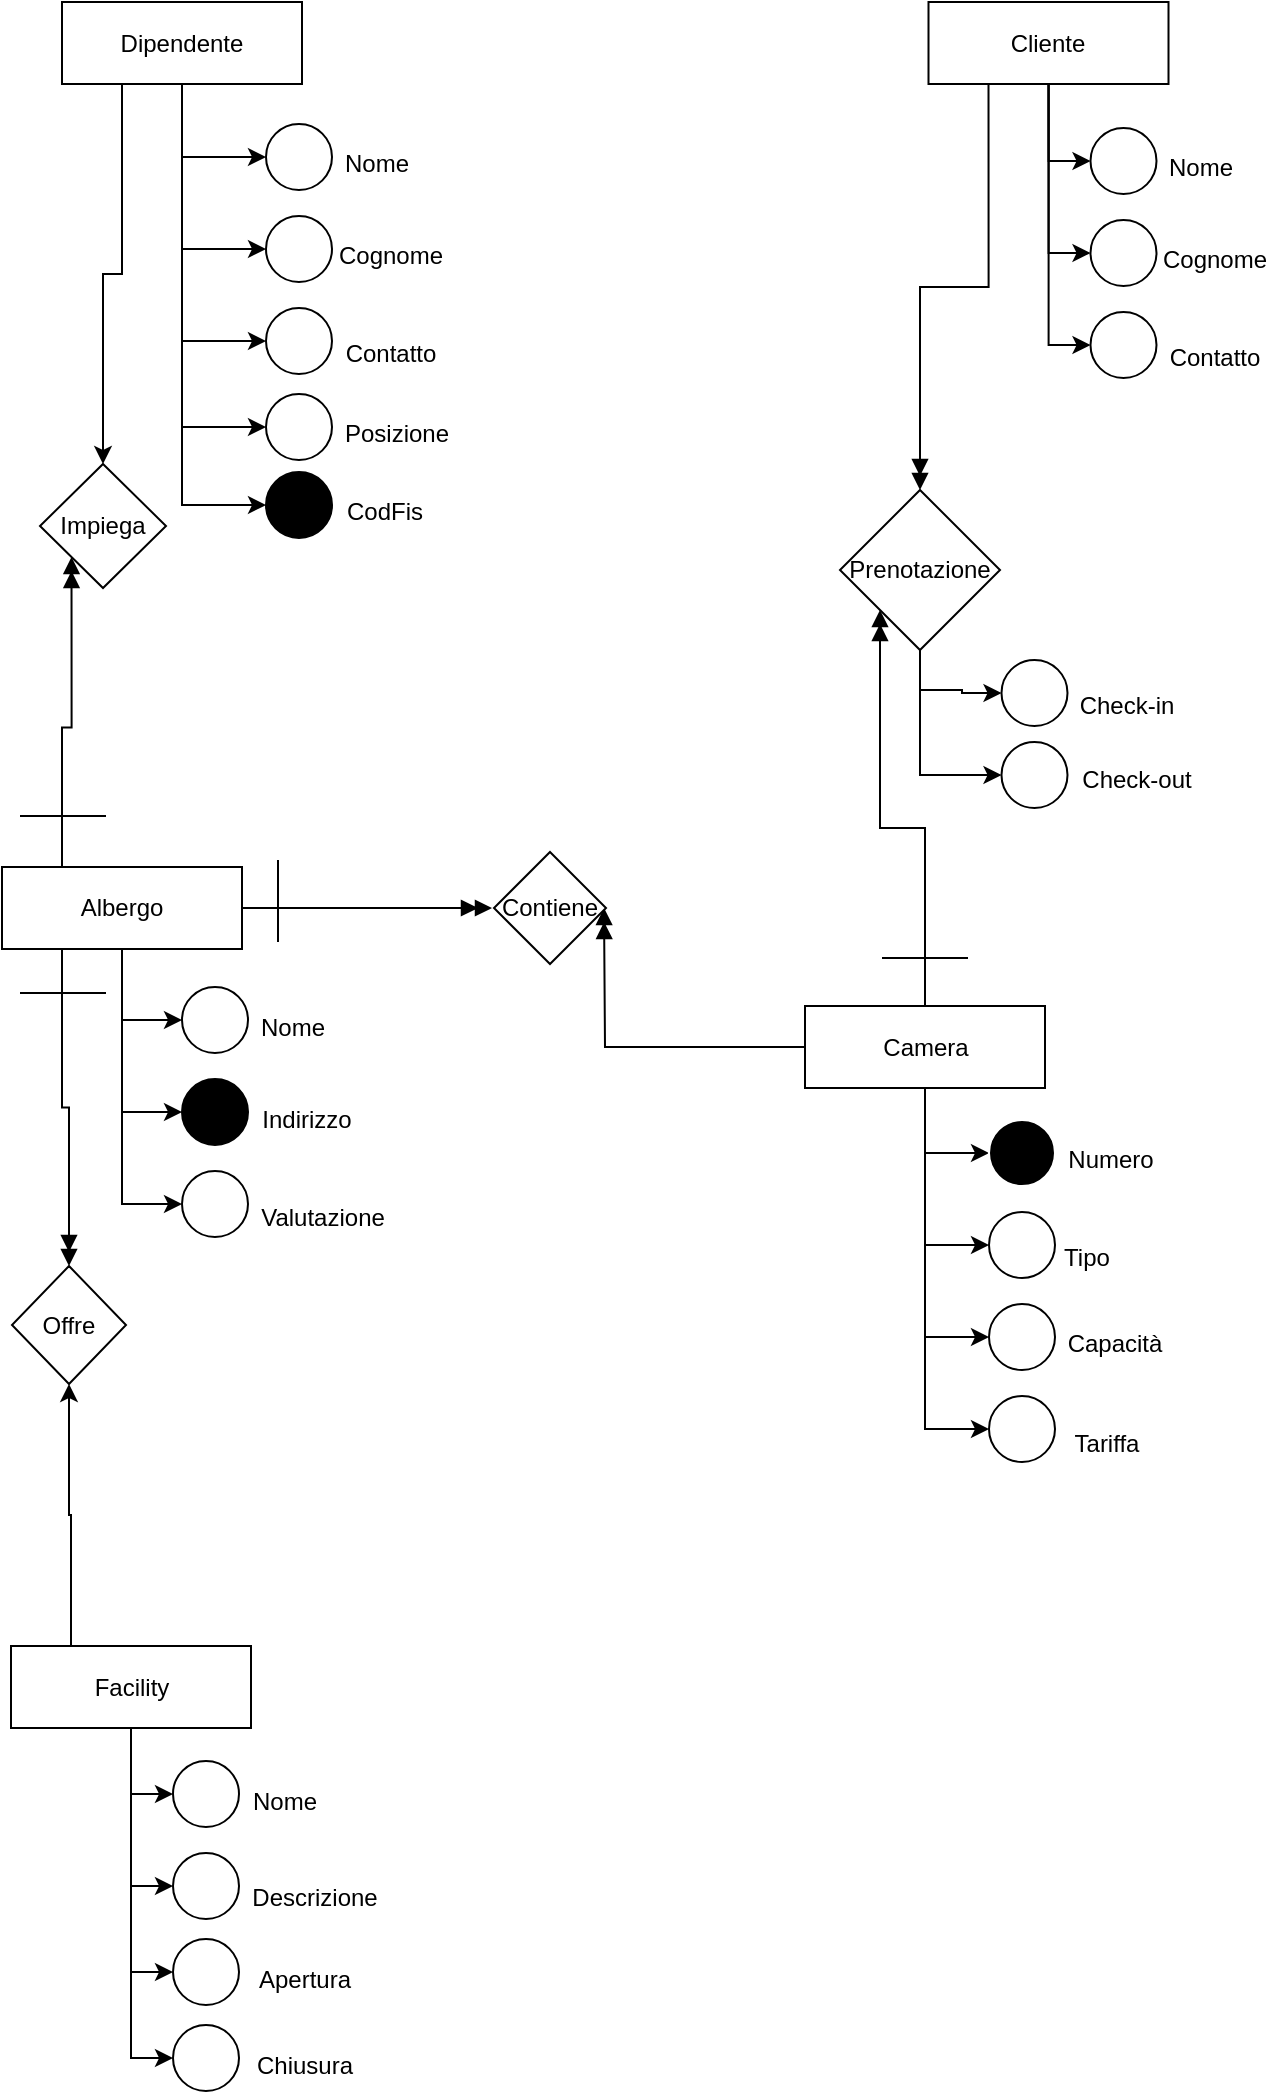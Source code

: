 <mxfile version="24.0.4" type="device">
  <diagram name="Pagina-1" id="AiaeRQb6brpJJkrm8Bjg">
    <mxGraphModel dx="800" dy="484" grid="0" gridSize="10" guides="1" tooltips="1" connect="1" arrows="1" fold="1" page="1" pageScale="1" pageWidth="827" pageHeight="1169" math="0" shadow="0">
      <root>
        <mxCell id="0" />
        <mxCell id="1" parent="0" />
        <mxCell id="IVOFBcUzNCDM0Q9P0qSt-15" style="edgeStyle=orthogonalEdgeStyle;rounded=0;orthogonalLoop=1;jettySize=auto;html=1;exitX=0.5;exitY=1;exitDx=0;exitDy=0;entryX=0;entryY=0.5;entryDx=0;entryDy=0;" edge="1" parent="1" source="IVOFBcUzNCDM0Q9P0qSt-1" target="IVOFBcUzNCDM0Q9P0qSt-9">
          <mxGeometry relative="1" as="geometry" />
        </mxCell>
        <mxCell id="IVOFBcUzNCDM0Q9P0qSt-16" style="edgeStyle=orthogonalEdgeStyle;rounded=0;orthogonalLoop=1;jettySize=auto;html=1;exitX=0.5;exitY=1;exitDx=0;exitDy=0;entryX=0;entryY=0.5;entryDx=0;entryDy=0;" edge="1" parent="1" source="IVOFBcUzNCDM0Q9P0qSt-1" target="IVOFBcUzNCDM0Q9P0qSt-11">
          <mxGeometry relative="1" as="geometry" />
        </mxCell>
        <mxCell id="IVOFBcUzNCDM0Q9P0qSt-17" style="edgeStyle=orthogonalEdgeStyle;rounded=0;orthogonalLoop=1;jettySize=auto;html=1;exitX=0.5;exitY=1;exitDx=0;exitDy=0;entryX=0;entryY=0.5;entryDx=0;entryDy=0;" edge="1" parent="1" source="IVOFBcUzNCDM0Q9P0qSt-1" target="IVOFBcUzNCDM0Q9P0qSt-13">
          <mxGeometry relative="1" as="geometry" />
        </mxCell>
        <mxCell id="IVOFBcUzNCDM0Q9P0qSt-81" style="edgeStyle=orthogonalEdgeStyle;rounded=0;orthogonalLoop=1;jettySize=auto;html=1;exitX=1;exitY=0.5;exitDx=0;exitDy=0;entryX=0;entryY=0.5;entryDx=0;entryDy=0;endArrow=doubleBlock;endFill=1;" edge="1" parent="1" source="IVOFBcUzNCDM0Q9P0qSt-1">
          <mxGeometry relative="1" as="geometry">
            <mxPoint x="343" y="522" as="targetPoint" />
          </mxGeometry>
        </mxCell>
        <mxCell id="IVOFBcUzNCDM0Q9P0qSt-90" style="edgeStyle=orthogonalEdgeStyle;rounded=0;orthogonalLoop=1;jettySize=auto;html=1;exitX=0.25;exitY=1;exitDx=0;exitDy=0;entryX=0.5;entryY=0;entryDx=0;entryDy=0;endArrow=doubleBlock;endFill=1;" edge="1" parent="1" source="IVOFBcUzNCDM0Q9P0qSt-1" target="IVOFBcUzNCDM0Q9P0qSt-89">
          <mxGeometry relative="1" as="geometry" />
        </mxCell>
        <mxCell id="IVOFBcUzNCDM0Q9P0qSt-94" style="edgeStyle=orthogonalEdgeStyle;rounded=0;orthogonalLoop=1;jettySize=auto;html=1;exitX=0.25;exitY=0;exitDx=0;exitDy=0;entryX=0;entryY=1;entryDx=0;entryDy=0;endArrow=doubleBlock;endFill=1;" edge="1" parent="1" source="IVOFBcUzNCDM0Q9P0qSt-1" target="IVOFBcUzNCDM0Q9P0qSt-93">
          <mxGeometry relative="1" as="geometry" />
        </mxCell>
        <mxCell id="IVOFBcUzNCDM0Q9P0qSt-1" value="Albergo" style="rounded=0;whiteSpace=wrap;html=1;" vertex="1" parent="1">
          <mxGeometry x="98" y="501.5" width="120" height="41" as="geometry" />
        </mxCell>
        <mxCell id="IVOFBcUzNCDM0Q9P0qSt-26" style="edgeStyle=orthogonalEdgeStyle;rounded=0;orthogonalLoop=1;jettySize=auto;html=1;exitX=0.5;exitY=1;exitDx=0;exitDy=0;entryX=0;entryY=0.5;entryDx=0;entryDy=0;" edge="1" parent="1" source="IVOFBcUzNCDM0Q9P0qSt-3" target="IVOFBcUzNCDM0Q9P0qSt-18">
          <mxGeometry relative="1" as="geometry" />
        </mxCell>
        <mxCell id="IVOFBcUzNCDM0Q9P0qSt-27" style="edgeStyle=orthogonalEdgeStyle;rounded=0;orthogonalLoop=1;jettySize=auto;html=1;entryX=0;entryY=0.5;entryDx=0;entryDy=0;" edge="1" parent="1" source="IVOFBcUzNCDM0Q9P0qSt-3" target="IVOFBcUzNCDM0Q9P0qSt-20">
          <mxGeometry relative="1" as="geometry" />
        </mxCell>
        <mxCell id="IVOFBcUzNCDM0Q9P0qSt-28" style="edgeStyle=orthogonalEdgeStyle;rounded=0;orthogonalLoop=1;jettySize=auto;html=1;entryX=0;entryY=0.5;entryDx=0;entryDy=0;" edge="1" parent="1" source="IVOFBcUzNCDM0Q9P0qSt-3" target="IVOFBcUzNCDM0Q9P0qSt-22">
          <mxGeometry relative="1" as="geometry" />
        </mxCell>
        <mxCell id="IVOFBcUzNCDM0Q9P0qSt-30" style="edgeStyle=orthogonalEdgeStyle;rounded=0;orthogonalLoop=1;jettySize=auto;html=1;entryX=0;entryY=0.5;entryDx=0;entryDy=0;" edge="1" parent="1" source="IVOFBcUzNCDM0Q9P0qSt-3" target="IVOFBcUzNCDM0Q9P0qSt-24">
          <mxGeometry relative="1" as="geometry" />
        </mxCell>
        <mxCell id="IVOFBcUzNCDM0Q9P0qSt-82" style="edgeStyle=orthogonalEdgeStyle;rounded=0;orthogonalLoop=1;jettySize=auto;html=1;exitX=0;exitY=0.5;exitDx=0;exitDy=0;entryX=1;entryY=0.5;entryDx=0;entryDy=0;endArrow=doubleBlock;endFill=1;" edge="1" parent="1" source="IVOFBcUzNCDM0Q9P0qSt-3">
          <mxGeometry relative="1" as="geometry">
            <mxPoint x="399" y="522" as="targetPoint" />
          </mxGeometry>
        </mxCell>
        <mxCell id="IVOFBcUzNCDM0Q9P0qSt-3" value="Camera" style="rounded=0;whiteSpace=wrap;html=1;" vertex="1" parent="1">
          <mxGeometry x="499.5" y="571" width="120" height="41" as="geometry" />
        </mxCell>
        <mxCell id="IVOFBcUzNCDM0Q9P0qSt-42" style="edgeStyle=orthogonalEdgeStyle;rounded=0;orthogonalLoop=1;jettySize=auto;html=1;exitX=0.5;exitY=1;exitDx=0;exitDy=0;entryX=0;entryY=0.5;entryDx=0;entryDy=0;" edge="1" parent="1" source="IVOFBcUzNCDM0Q9P0qSt-4" target="IVOFBcUzNCDM0Q9P0qSt-32">
          <mxGeometry relative="1" as="geometry" />
        </mxCell>
        <mxCell id="IVOFBcUzNCDM0Q9P0qSt-43" style="edgeStyle=orthogonalEdgeStyle;rounded=0;orthogonalLoop=1;jettySize=auto;html=1;entryX=0;entryY=0.5;entryDx=0;entryDy=0;" edge="1" parent="1" source="IVOFBcUzNCDM0Q9P0qSt-4" target="IVOFBcUzNCDM0Q9P0qSt-34">
          <mxGeometry relative="1" as="geometry" />
        </mxCell>
        <mxCell id="IVOFBcUzNCDM0Q9P0qSt-44" style="edgeStyle=orthogonalEdgeStyle;rounded=0;orthogonalLoop=1;jettySize=auto;html=1;entryX=0;entryY=0.5;entryDx=0;entryDy=0;" edge="1" parent="1" source="IVOFBcUzNCDM0Q9P0qSt-4" target="IVOFBcUzNCDM0Q9P0qSt-36">
          <mxGeometry relative="1" as="geometry" />
        </mxCell>
        <mxCell id="IVOFBcUzNCDM0Q9P0qSt-85" style="edgeStyle=orthogonalEdgeStyle;rounded=0;orthogonalLoop=1;jettySize=auto;html=1;exitX=0.25;exitY=1;exitDx=0;exitDy=0;entryX=0.5;entryY=0;entryDx=0;entryDy=0;endArrow=doubleBlock;endFill=1;" edge="1" parent="1" source="IVOFBcUzNCDM0Q9P0qSt-4" target="IVOFBcUzNCDM0Q9P0qSt-61">
          <mxGeometry relative="1" as="geometry" />
        </mxCell>
        <mxCell id="IVOFBcUzNCDM0Q9P0qSt-4" value="Cliente" style="rounded=0;whiteSpace=wrap;html=1;" vertex="1" parent="1">
          <mxGeometry x="561.25" y="69" width="120" height="41" as="geometry" />
        </mxCell>
        <mxCell id="IVOFBcUzNCDM0Q9P0qSt-57" style="edgeStyle=orthogonalEdgeStyle;rounded=0;orthogonalLoop=1;jettySize=auto;html=1;entryX=0;entryY=0.5;entryDx=0;entryDy=0;" edge="1" parent="1" source="IVOFBcUzNCDM0Q9P0qSt-7" target="IVOFBcUzNCDM0Q9P0qSt-47">
          <mxGeometry relative="1" as="geometry" />
        </mxCell>
        <mxCell id="IVOFBcUzNCDM0Q9P0qSt-58" style="edgeStyle=orthogonalEdgeStyle;rounded=0;orthogonalLoop=1;jettySize=auto;html=1;entryX=0;entryY=0.5;entryDx=0;entryDy=0;" edge="1" parent="1" source="IVOFBcUzNCDM0Q9P0qSt-7" target="IVOFBcUzNCDM0Q9P0qSt-49">
          <mxGeometry relative="1" as="geometry" />
        </mxCell>
        <mxCell id="IVOFBcUzNCDM0Q9P0qSt-59" style="edgeStyle=orthogonalEdgeStyle;rounded=0;orthogonalLoop=1;jettySize=auto;html=1;entryX=0;entryY=0.5;entryDx=0;entryDy=0;" edge="1" parent="1" source="IVOFBcUzNCDM0Q9P0qSt-7" target="IVOFBcUzNCDM0Q9P0qSt-51">
          <mxGeometry relative="1" as="geometry" />
        </mxCell>
        <mxCell id="IVOFBcUzNCDM0Q9P0qSt-60" style="edgeStyle=orthogonalEdgeStyle;rounded=0;orthogonalLoop=1;jettySize=auto;html=1;entryX=0;entryY=0.5;entryDx=0;entryDy=0;" edge="1" parent="1" source="IVOFBcUzNCDM0Q9P0qSt-7" target="IVOFBcUzNCDM0Q9P0qSt-53">
          <mxGeometry relative="1" as="geometry" />
        </mxCell>
        <mxCell id="IVOFBcUzNCDM0Q9P0qSt-95" style="edgeStyle=orthogonalEdgeStyle;rounded=0;orthogonalLoop=1;jettySize=auto;html=1;exitX=0.25;exitY=1;exitDx=0;exitDy=0;entryX=0.5;entryY=0;entryDx=0;entryDy=0;" edge="1" parent="1" source="IVOFBcUzNCDM0Q9P0qSt-7" target="IVOFBcUzNCDM0Q9P0qSt-93">
          <mxGeometry relative="1" as="geometry" />
        </mxCell>
        <mxCell id="IVOFBcUzNCDM0Q9P0qSt-102" style="edgeStyle=orthogonalEdgeStyle;rounded=0;orthogonalLoop=1;jettySize=auto;html=1;entryX=0;entryY=0.5;entryDx=0;entryDy=0;" edge="1" parent="1" source="IVOFBcUzNCDM0Q9P0qSt-7" target="IVOFBcUzNCDM0Q9P0qSt-100">
          <mxGeometry relative="1" as="geometry" />
        </mxCell>
        <mxCell id="IVOFBcUzNCDM0Q9P0qSt-7" value="Dipendente" style="rounded=0;whiteSpace=wrap;html=1;" vertex="1" parent="1">
          <mxGeometry x="128" y="69" width="120" height="41" as="geometry" />
        </mxCell>
        <mxCell id="IVOFBcUzNCDM0Q9P0qSt-76" style="edgeStyle=orthogonalEdgeStyle;rounded=0;orthogonalLoop=1;jettySize=auto;html=1;entryX=0;entryY=0.5;entryDx=0;entryDy=0;" edge="1" parent="1" source="IVOFBcUzNCDM0Q9P0qSt-8" target="IVOFBcUzNCDM0Q9P0qSt-68">
          <mxGeometry relative="1" as="geometry" />
        </mxCell>
        <mxCell id="IVOFBcUzNCDM0Q9P0qSt-77" style="edgeStyle=orthogonalEdgeStyle;rounded=0;orthogonalLoop=1;jettySize=auto;html=1;entryX=0;entryY=0.5;entryDx=0;entryDy=0;" edge="1" parent="1" source="IVOFBcUzNCDM0Q9P0qSt-8" target="IVOFBcUzNCDM0Q9P0qSt-70">
          <mxGeometry relative="1" as="geometry" />
        </mxCell>
        <mxCell id="IVOFBcUzNCDM0Q9P0qSt-78" style="edgeStyle=orthogonalEdgeStyle;rounded=0;orthogonalLoop=1;jettySize=auto;html=1;entryX=0;entryY=0.5;entryDx=0;entryDy=0;" edge="1" parent="1" source="IVOFBcUzNCDM0Q9P0qSt-8" target="IVOFBcUzNCDM0Q9P0qSt-72">
          <mxGeometry relative="1" as="geometry" />
        </mxCell>
        <mxCell id="IVOFBcUzNCDM0Q9P0qSt-79" style="edgeStyle=orthogonalEdgeStyle;rounded=0;orthogonalLoop=1;jettySize=auto;html=1;entryX=0;entryY=0.5;entryDx=0;entryDy=0;" edge="1" parent="1" source="IVOFBcUzNCDM0Q9P0qSt-8" target="IVOFBcUzNCDM0Q9P0qSt-74">
          <mxGeometry relative="1" as="geometry" />
        </mxCell>
        <mxCell id="IVOFBcUzNCDM0Q9P0qSt-91" style="edgeStyle=orthogonalEdgeStyle;rounded=0;orthogonalLoop=1;jettySize=auto;html=1;exitX=0.25;exitY=0;exitDx=0;exitDy=0;entryX=0.5;entryY=1;entryDx=0;entryDy=0;" edge="1" parent="1" source="IVOFBcUzNCDM0Q9P0qSt-8" target="IVOFBcUzNCDM0Q9P0qSt-89">
          <mxGeometry relative="1" as="geometry" />
        </mxCell>
        <mxCell id="IVOFBcUzNCDM0Q9P0qSt-8" value="Facility" style="rounded=0;whiteSpace=wrap;html=1;" vertex="1" parent="1">
          <mxGeometry x="102.5" y="891" width="120" height="41" as="geometry" />
        </mxCell>
        <mxCell id="IVOFBcUzNCDM0Q9P0qSt-9" value="" style="ellipse;whiteSpace=wrap;html=1;aspect=fixed;" vertex="1" parent="1">
          <mxGeometry x="188" y="561.5" width="33" height="33" as="geometry" />
        </mxCell>
        <mxCell id="IVOFBcUzNCDM0Q9P0qSt-10" value="Nome" style="text;html=1;align=center;verticalAlign=middle;resizable=0;points=[];autosize=1;strokeColor=none;fillColor=none;" vertex="1" parent="1">
          <mxGeometry x="218" y="568.5" width="50" height="26" as="geometry" />
        </mxCell>
        <mxCell id="IVOFBcUzNCDM0Q9P0qSt-11" value="" style="ellipse;whiteSpace=wrap;html=1;aspect=fixed;fillColor=#000000;" vertex="1" parent="1">
          <mxGeometry x="188" y="607.5" width="33" height="33" as="geometry" />
        </mxCell>
        <mxCell id="IVOFBcUzNCDM0Q9P0qSt-12" value="Indirizzo" style="text;html=1;align=center;verticalAlign=middle;resizable=0;points=[];autosize=1;strokeColor=none;fillColor=none;" vertex="1" parent="1">
          <mxGeometry x="218" y="614.5" width="63" height="26" as="geometry" />
        </mxCell>
        <mxCell id="IVOFBcUzNCDM0Q9P0qSt-13" value="" style="ellipse;whiteSpace=wrap;html=1;aspect=fixed;" vertex="1" parent="1">
          <mxGeometry x="188" y="653.5" width="33" height="33" as="geometry" />
        </mxCell>
        <mxCell id="IVOFBcUzNCDM0Q9P0qSt-14" value="Valutazione" style="text;html=1;align=center;verticalAlign=middle;resizable=0;points=[];autosize=1;strokeColor=none;fillColor=none;" vertex="1" parent="1">
          <mxGeometry x="218" y="663.5" width="80" height="26" as="geometry" />
        </mxCell>
        <mxCell id="IVOFBcUzNCDM0Q9P0qSt-18" value="" style="ellipse;whiteSpace=wrap;html=1;aspect=fixed;fillColor=#000000;strokeColor=#FFFFFF;" vertex="1" parent="1">
          <mxGeometry x="591.5" y="628" width="33" height="33" as="geometry" />
        </mxCell>
        <mxCell id="IVOFBcUzNCDM0Q9P0qSt-19" value="Numero" style="text;html=1;align=center;verticalAlign=middle;resizable=0;points=[];autosize=1;strokeColor=none;fillColor=none;" vertex="1" parent="1">
          <mxGeometry x="621.5" y="635" width="61" height="26" as="geometry" />
        </mxCell>
        <mxCell id="IVOFBcUzNCDM0Q9P0qSt-20" value="" style="ellipse;whiteSpace=wrap;html=1;aspect=fixed;" vertex="1" parent="1">
          <mxGeometry x="591.5" y="674" width="33" height="33" as="geometry" />
        </mxCell>
        <mxCell id="IVOFBcUzNCDM0Q9P0qSt-21" value="Tipo" style="text;html=1;align=center;verticalAlign=middle;resizable=0;points=[];autosize=1;strokeColor=none;fillColor=none;" vertex="1" parent="1">
          <mxGeometry x="619.5" y="684" width="41" height="26" as="geometry" />
        </mxCell>
        <mxCell id="IVOFBcUzNCDM0Q9P0qSt-22" value="" style="ellipse;whiteSpace=wrap;html=1;aspect=fixed;" vertex="1" parent="1">
          <mxGeometry x="591.5" y="720" width="33" height="33" as="geometry" />
        </mxCell>
        <mxCell id="IVOFBcUzNCDM0Q9P0qSt-23" value="Capacità" style="text;html=1;align=center;verticalAlign=middle;resizable=0;points=[];autosize=1;strokeColor=none;fillColor=none;" vertex="1" parent="1">
          <mxGeometry x="621.5" y="727" width="65" height="26" as="geometry" />
        </mxCell>
        <mxCell id="IVOFBcUzNCDM0Q9P0qSt-24" value="" style="ellipse;whiteSpace=wrap;html=1;aspect=fixed;" vertex="1" parent="1">
          <mxGeometry x="591.5" y="766" width="33" height="33" as="geometry" />
        </mxCell>
        <mxCell id="IVOFBcUzNCDM0Q9P0qSt-25" value="Tariffa" style="text;html=1;align=center;verticalAlign=middle;resizable=0;points=[];autosize=1;strokeColor=none;fillColor=none;" vertex="1" parent="1">
          <mxGeometry x="624.5" y="777" width="50" height="26" as="geometry" />
        </mxCell>
        <mxCell id="IVOFBcUzNCDM0Q9P0qSt-32" value="" style="ellipse;whiteSpace=wrap;html=1;aspect=fixed;" vertex="1" parent="1">
          <mxGeometry x="642.25" y="132" width="33" height="33" as="geometry" />
        </mxCell>
        <mxCell id="IVOFBcUzNCDM0Q9P0qSt-33" value="Nome" style="text;html=1;align=center;verticalAlign=middle;resizable=0;points=[];autosize=1;strokeColor=none;fillColor=none;" vertex="1" parent="1">
          <mxGeometry x="672.25" y="139" width="50" height="26" as="geometry" />
        </mxCell>
        <mxCell id="IVOFBcUzNCDM0Q9P0qSt-34" value="" style="ellipse;whiteSpace=wrap;html=1;aspect=fixed;" vertex="1" parent="1">
          <mxGeometry x="642.25" y="178" width="33" height="33" as="geometry" />
        </mxCell>
        <mxCell id="IVOFBcUzNCDM0Q9P0qSt-35" value="Cognome" style="text;html=1;align=center;verticalAlign=middle;resizable=0;points=[];autosize=1;strokeColor=none;fillColor=none;" vertex="1" parent="1">
          <mxGeometry x="669.25" y="185" width="70" height="26" as="geometry" />
        </mxCell>
        <mxCell id="IVOFBcUzNCDM0Q9P0qSt-36" value="" style="ellipse;whiteSpace=wrap;html=1;aspect=fixed;" vertex="1" parent="1">
          <mxGeometry x="642.25" y="224" width="33" height="33" as="geometry" />
        </mxCell>
        <mxCell id="IVOFBcUzNCDM0Q9P0qSt-37" value="Contatto" style="text;html=1;align=center;verticalAlign=middle;resizable=0;points=[];autosize=1;strokeColor=none;fillColor=none;" vertex="1" parent="1">
          <mxGeometry x="672.75" y="234" width="63" height="26" as="geometry" />
        </mxCell>
        <mxCell id="IVOFBcUzNCDM0Q9P0qSt-38" value="" style="ellipse;whiteSpace=wrap;html=1;aspect=fixed;" vertex="1" parent="1">
          <mxGeometry x="597.75" y="398" width="33" height="33" as="geometry" />
        </mxCell>
        <mxCell id="IVOFBcUzNCDM0Q9P0qSt-39" value="Check-in" style="text;html=1;align=center;verticalAlign=middle;resizable=0;points=[];autosize=1;strokeColor=none;fillColor=none;" vertex="1" parent="1">
          <mxGeometry x="627.25" y="408" width="65" height="26" as="geometry" />
        </mxCell>
        <mxCell id="IVOFBcUzNCDM0Q9P0qSt-40" value="" style="ellipse;whiteSpace=wrap;html=1;aspect=fixed;" vertex="1" parent="1">
          <mxGeometry x="597.75" y="439" width="33" height="33" as="geometry" />
        </mxCell>
        <mxCell id="IVOFBcUzNCDM0Q9P0qSt-41" value="Check-out" style="text;html=1;align=center;verticalAlign=middle;resizable=0;points=[];autosize=1;strokeColor=none;fillColor=none;" vertex="1" parent="1">
          <mxGeometry x="628.25" y="444.5" width="73" height="26" as="geometry" />
        </mxCell>
        <mxCell id="IVOFBcUzNCDM0Q9P0qSt-47" value="" style="ellipse;whiteSpace=wrap;html=1;aspect=fixed;" vertex="1" parent="1">
          <mxGeometry x="230" y="130" width="33" height="33" as="geometry" />
        </mxCell>
        <mxCell id="IVOFBcUzNCDM0Q9P0qSt-48" value="Nome" style="text;html=1;align=center;verticalAlign=middle;resizable=0;points=[];autosize=1;strokeColor=none;fillColor=none;" vertex="1" parent="1">
          <mxGeometry x="260" y="137" width="50" height="26" as="geometry" />
        </mxCell>
        <mxCell id="IVOFBcUzNCDM0Q9P0qSt-49" value="" style="ellipse;whiteSpace=wrap;html=1;aspect=fixed;" vertex="1" parent="1">
          <mxGeometry x="230" y="176" width="33" height="33" as="geometry" />
        </mxCell>
        <mxCell id="IVOFBcUzNCDM0Q9P0qSt-50" value="Cognome" style="text;html=1;align=center;verticalAlign=middle;resizable=0;points=[];autosize=1;strokeColor=none;fillColor=none;" vertex="1" parent="1">
          <mxGeometry x="257" y="183" width="70" height="26" as="geometry" />
        </mxCell>
        <mxCell id="IVOFBcUzNCDM0Q9P0qSt-51" value="" style="ellipse;whiteSpace=wrap;html=1;aspect=fixed;" vertex="1" parent="1">
          <mxGeometry x="230" y="222" width="33" height="33" as="geometry" />
        </mxCell>
        <mxCell id="IVOFBcUzNCDM0Q9P0qSt-52" value="Contatto" style="text;html=1;align=center;verticalAlign=middle;resizable=0;points=[];autosize=1;strokeColor=none;fillColor=none;" vertex="1" parent="1">
          <mxGeometry x="260.5" y="232" width="63" height="26" as="geometry" />
        </mxCell>
        <mxCell id="IVOFBcUzNCDM0Q9P0qSt-53" value="" style="ellipse;whiteSpace=wrap;html=1;aspect=fixed;" vertex="1" parent="1">
          <mxGeometry x="230" y="265" width="33" height="33" as="geometry" />
        </mxCell>
        <mxCell id="IVOFBcUzNCDM0Q9P0qSt-54" value="Posizione" style="text;html=1;align=center;verticalAlign=middle;resizable=0;points=[];autosize=1;strokeColor=none;fillColor=none;" vertex="1" parent="1">
          <mxGeometry x="260" y="271.5" width="70" height="26" as="geometry" />
        </mxCell>
        <mxCell id="IVOFBcUzNCDM0Q9P0qSt-98" style="edgeStyle=orthogonalEdgeStyle;rounded=0;orthogonalLoop=1;jettySize=auto;html=1;exitX=0.5;exitY=1;exitDx=0;exitDy=0;entryX=0;entryY=0.5;entryDx=0;entryDy=0;" edge="1" parent="1" source="IVOFBcUzNCDM0Q9P0qSt-61" target="IVOFBcUzNCDM0Q9P0qSt-40">
          <mxGeometry relative="1" as="geometry" />
        </mxCell>
        <mxCell id="IVOFBcUzNCDM0Q9P0qSt-99" style="edgeStyle=orthogonalEdgeStyle;rounded=0;orthogonalLoop=1;jettySize=auto;html=1;entryX=0;entryY=0.5;entryDx=0;entryDy=0;" edge="1" parent="1" source="IVOFBcUzNCDM0Q9P0qSt-61" target="IVOFBcUzNCDM0Q9P0qSt-38">
          <mxGeometry relative="1" as="geometry">
            <Array as="points">
              <mxPoint x="557" y="413" />
              <mxPoint x="578" y="413" />
              <mxPoint x="578" y="415" />
            </Array>
          </mxGeometry>
        </mxCell>
        <mxCell id="IVOFBcUzNCDM0Q9P0qSt-61" value="Prenotazione" style="rhombus;whiteSpace=wrap;html=1;" vertex="1" parent="1">
          <mxGeometry x="517" y="313" width="80" height="80" as="geometry" />
        </mxCell>
        <mxCell id="IVOFBcUzNCDM0Q9P0qSt-68" value="" style="ellipse;whiteSpace=wrap;html=1;aspect=fixed;" vertex="1" parent="1">
          <mxGeometry x="183.5" y="948.5" width="33" height="33" as="geometry" />
        </mxCell>
        <mxCell id="IVOFBcUzNCDM0Q9P0qSt-69" value="Nome" style="text;html=1;align=center;verticalAlign=middle;resizable=0;points=[];autosize=1;strokeColor=none;fillColor=none;" vertex="1" parent="1">
          <mxGeometry x="213.5" y="955.5" width="50" height="26" as="geometry" />
        </mxCell>
        <mxCell id="IVOFBcUzNCDM0Q9P0qSt-70" value="" style="ellipse;whiteSpace=wrap;html=1;aspect=fixed;" vertex="1" parent="1">
          <mxGeometry x="183.5" y="994.5" width="33" height="33" as="geometry" />
        </mxCell>
        <mxCell id="IVOFBcUzNCDM0Q9P0qSt-71" value="Descrizione" style="text;html=1;align=center;verticalAlign=middle;resizable=0;points=[];autosize=1;strokeColor=none;fillColor=none;" vertex="1" parent="1">
          <mxGeometry x="213.5" y="1003.5" width="81" height="26" as="geometry" />
        </mxCell>
        <mxCell id="IVOFBcUzNCDM0Q9P0qSt-72" value="" style="ellipse;whiteSpace=wrap;html=1;aspect=fixed;" vertex="1" parent="1">
          <mxGeometry x="183.5" y="1037.5" width="33" height="33" as="geometry" />
        </mxCell>
        <mxCell id="IVOFBcUzNCDM0Q9P0qSt-73" value="Apertura" style="text;html=1;align=center;verticalAlign=middle;resizable=0;points=[];autosize=1;strokeColor=none;fillColor=none;" vertex="1" parent="1">
          <mxGeometry x="216.5" y="1044.5" width="64" height="26" as="geometry" />
        </mxCell>
        <mxCell id="IVOFBcUzNCDM0Q9P0qSt-74" value="" style="ellipse;whiteSpace=wrap;html=1;aspect=fixed;" vertex="1" parent="1">
          <mxGeometry x="183.5" y="1080.5" width="33" height="33" as="geometry" />
        </mxCell>
        <mxCell id="IVOFBcUzNCDM0Q9P0qSt-75" value="Chiusura" style="text;html=1;align=center;verticalAlign=middle;resizable=0;points=[];autosize=1;strokeColor=none;fillColor=none;" vertex="1" parent="1">
          <mxGeometry x="215.5" y="1087.5" width="66" height="26" as="geometry" />
        </mxCell>
        <mxCell id="IVOFBcUzNCDM0Q9P0qSt-80" value="Contiene" style="rhombus;whiteSpace=wrap;html=1;" vertex="1" parent="1">
          <mxGeometry x="344" y="494" width="56" height="56" as="geometry" />
        </mxCell>
        <mxCell id="IVOFBcUzNCDM0Q9P0qSt-84" value="" style="endArrow=none;html=1;rounded=0;" edge="1" parent="1">
          <mxGeometry width="50" height="50" relative="1" as="geometry">
            <mxPoint x="236" y="539" as="sourcePoint" />
            <mxPoint x="236" y="498" as="targetPoint" />
          </mxGeometry>
        </mxCell>
        <mxCell id="IVOFBcUzNCDM0Q9P0qSt-87" style="edgeStyle=orthogonalEdgeStyle;rounded=0;orthogonalLoop=1;jettySize=auto;html=1;exitX=0.5;exitY=0;exitDx=0;exitDy=0;entryX=0;entryY=1;entryDx=0;entryDy=0;endArrow=doubleBlock;endFill=1;" edge="1" parent="1" source="IVOFBcUzNCDM0Q9P0qSt-3" target="IVOFBcUzNCDM0Q9P0qSt-61">
          <mxGeometry relative="1" as="geometry" />
        </mxCell>
        <mxCell id="IVOFBcUzNCDM0Q9P0qSt-88" value="" style="endArrow=none;html=1;rounded=0;" edge="1" parent="1">
          <mxGeometry width="50" height="50" relative="1" as="geometry">
            <mxPoint x="538" y="547" as="sourcePoint" />
            <mxPoint x="581" y="547" as="targetPoint" />
          </mxGeometry>
        </mxCell>
        <mxCell id="IVOFBcUzNCDM0Q9P0qSt-89" value="Offre" style="rhombus;whiteSpace=wrap;html=1;" vertex="1" parent="1">
          <mxGeometry x="103" y="701" width="57" height="59" as="geometry" />
        </mxCell>
        <mxCell id="IVOFBcUzNCDM0Q9P0qSt-92" value="" style="endArrow=none;html=1;rounded=0;" edge="1" parent="1">
          <mxGeometry width="50" height="50" relative="1" as="geometry">
            <mxPoint x="107" y="564.5" as="sourcePoint" />
            <mxPoint x="150" y="564.5" as="targetPoint" />
          </mxGeometry>
        </mxCell>
        <mxCell id="IVOFBcUzNCDM0Q9P0qSt-93" value="Impiega" style="rhombus;whiteSpace=wrap;html=1;" vertex="1" parent="1">
          <mxGeometry x="117" y="300" width="63" height="62" as="geometry" />
        </mxCell>
        <mxCell id="IVOFBcUzNCDM0Q9P0qSt-96" value="" style="endArrow=none;html=1;rounded=0;" edge="1" parent="1">
          <mxGeometry width="50" height="50" relative="1" as="geometry">
            <mxPoint x="107" y="476" as="sourcePoint" />
            <mxPoint x="150" y="476" as="targetPoint" />
          </mxGeometry>
        </mxCell>
        <mxCell id="IVOFBcUzNCDM0Q9P0qSt-100" value="" style="ellipse;whiteSpace=wrap;html=1;aspect=fixed;fillColor=#000000;" vertex="1" parent="1">
          <mxGeometry x="230" y="304" width="33" height="33" as="geometry" />
        </mxCell>
        <mxCell id="IVOFBcUzNCDM0Q9P0qSt-101" value="CodFis" style="text;html=1;align=center;verticalAlign=middle;resizable=0;points=[];autosize=1;strokeColor=none;fillColor=none;" vertex="1" parent="1">
          <mxGeometry x="260.5" y="311" width="56" height="26" as="geometry" />
        </mxCell>
      </root>
    </mxGraphModel>
  </diagram>
</mxfile>
